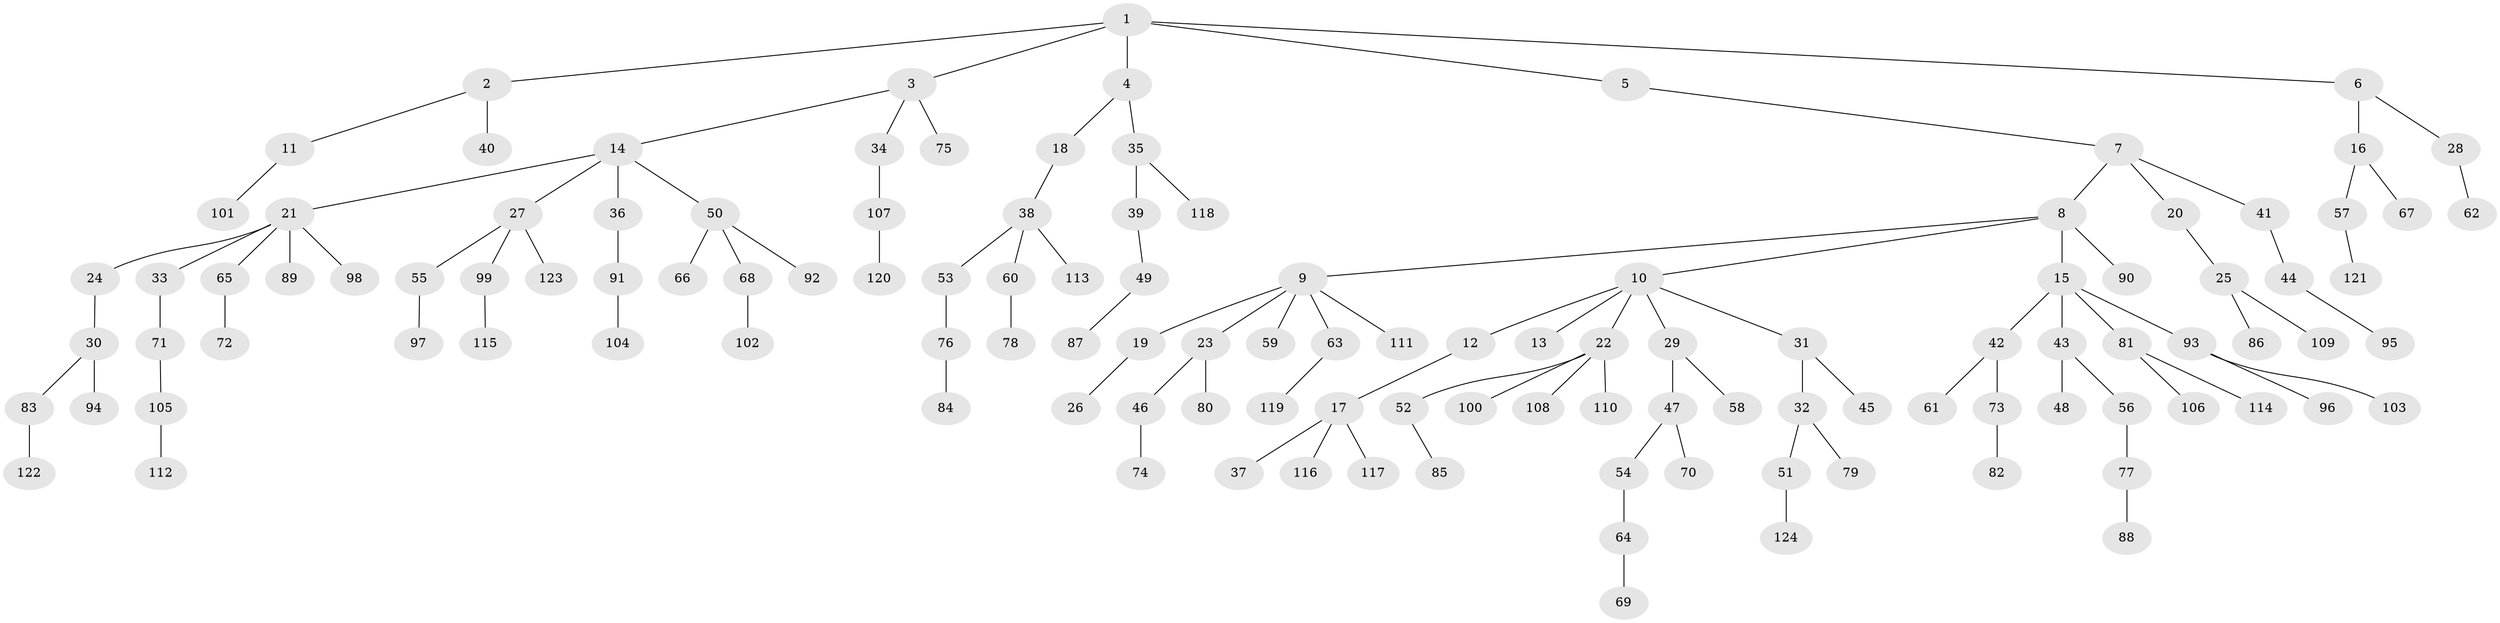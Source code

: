 // coarse degree distribution, {2: 0.313953488372093, 4: 0.046511627906976744, 3: 0.046511627906976744, 1: 0.5697674418604651, 5: 0.011627906976744186, 34: 0.011627906976744186}
// Generated by graph-tools (version 1.1) at 2025/56/03/04/25 21:56:10]
// undirected, 124 vertices, 123 edges
graph export_dot {
graph [start="1"]
  node [color=gray90,style=filled];
  1;
  2;
  3;
  4;
  5;
  6;
  7;
  8;
  9;
  10;
  11;
  12;
  13;
  14;
  15;
  16;
  17;
  18;
  19;
  20;
  21;
  22;
  23;
  24;
  25;
  26;
  27;
  28;
  29;
  30;
  31;
  32;
  33;
  34;
  35;
  36;
  37;
  38;
  39;
  40;
  41;
  42;
  43;
  44;
  45;
  46;
  47;
  48;
  49;
  50;
  51;
  52;
  53;
  54;
  55;
  56;
  57;
  58;
  59;
  60;
  61;
  62;
  63;
  64;
  65;
  66;
  67;
  68;
  69;
  70;
  71;
  72;
  73;
  74;
  75;
  76;
  77;
  78;
  79;
  80;
  81;
  82;
  83;
  84;
  85;
  86;
  87;
  88;
  89;
  90;
  91;
  92;
  93;
  94;
  95;
  96;
  97;
  98;
  99;
  100;
  101;
  102;
  103;
  104;
  105;
  106;
  107;
  108;
  109;
  110;
  111;
  112;
  113;
  114;
  115;
  116;
  117;
  118;
  119;
  120;
  121;
  122;
  123;
  124;
  1 -- 2;
  1 -- 3;
  1 -- 4;
  1 -- 5;
  1 -- 6;
  2 -- 11;
  2 -- 40;
  3 -- 14;
  3 -- 34;
  3 -- 75;
  4 -- 18;
  4 -- 35;
  5 -- 7;
  6 -- 16;
  6 -- 28;
  7 -- 8;
  7 -- 20;
  7 -- 41;
  8 -- 9;
  8 -- 10;
  8 -- 15;
  8 -- 90;
  9 -- 19;
  9 -- 23;
  9 -- 59;
  9 -- 63;
  9 -- 111;
  10 -- 12;
  10 -- 13;
  10 -- 22;
  10 -- 29;
  10 -- 31;
  11 -- 101;
  12 -- 17;
  14 -- 21;
  14 -- 27;
  14 -- 36;
  14 -- 50;
  15 -- 42;
  15 -- 43;
  15 -- 81;
  15 -- 93;
  16 -- 57;
  16 -- 67;
  17 -- 37;
  17 -- 116;
  17 -- 117;
  18 -- 38;
  19 -- 26;
  20 -- 25;
  21 -- 24;
  21 -- 33;
  21 -- 65;
  21 -- 89;
  21 -- 98;
  22 -- 52;
  22 -- 100;
  22 -- 108;
  22 -- 110;
  23 -- 46;
  23 -- 80;
  24 -- 30;
  25 -- 86;
  25 -- 109;
  27 -- 55;
  27 -- 99;
  27 -- 123;
  28 -- 62;
  29 -- 47;
  29 -- 58;
  30 -- 83;
  30 -- 94;
  31 -- 32;
  31 -- 45;
  32 -- 51;
  32 -- 79;
  33 -- 71;
  34 -- 107;
  35 -- 39;
  35 -- 118;
  36 -- 91;
  38 -- 53;
  38 -- 60;
  38 -- 113;
  39 -- 49;
  41 -- 44;
  42 -- 61;
  42 -- 73;
  43 -- 48;
  43 -- 56;
  44 -- 95;
  46 -- 74;
  47 -- 54;
  47 -- 70;
  49 -- 87;
  50 -- 66;
  50 -- 68;
  50 -- 92;
  51 -- 124;
  52 -- 85;
  53 -- 76;
  54 -- 64;
  55 -- 97;
  56 -- 77;
  57 -- 121;
  60 -- 78;
  63 -- 119;
  64 -- 69;
  65 -- 72;
  68 -- 102;
  71 -- 105;
  73 -- 82;
  76 -- 84;
  77 -- 88;
  81 -- 106;
  81 -- 114;
  83 -- 122;
  91 -- 104;
  93 -- 96;
  93 -- 103;
  99 -- 115;
  105 -- 112;
  107 -- 120;
}
